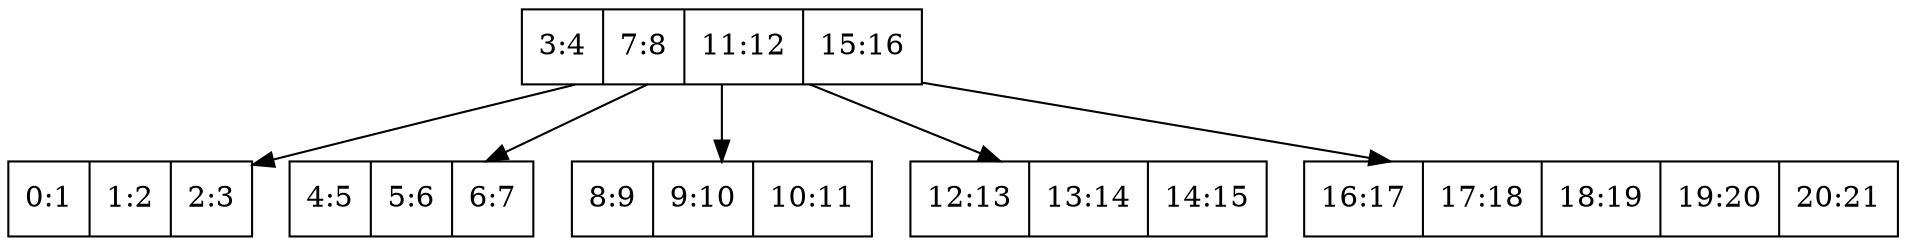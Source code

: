 digraph {
"166"[shape=record, label="{{ 3:4|7:8|11:12|15:16} } "];
"4"[shape=record, label="{{ 0:1|1:2|2:3} } "];
"166"->"4"
"85"[shape=record, label="{{ 4:5|5:6|6:7} } "];
"166"->"85"
"247"[shape=record, label="{{ 8:9|9:10|10:11} } "];
"166"->"247"
"328"[shape=record, label="{{ 12:13|13:14|14:15} } "];
"166"->"328"
"409"[shape=record, label="{{ 16:17|17:18|18:19|19:20|20:21} } "];
"166"->"409"
 }
